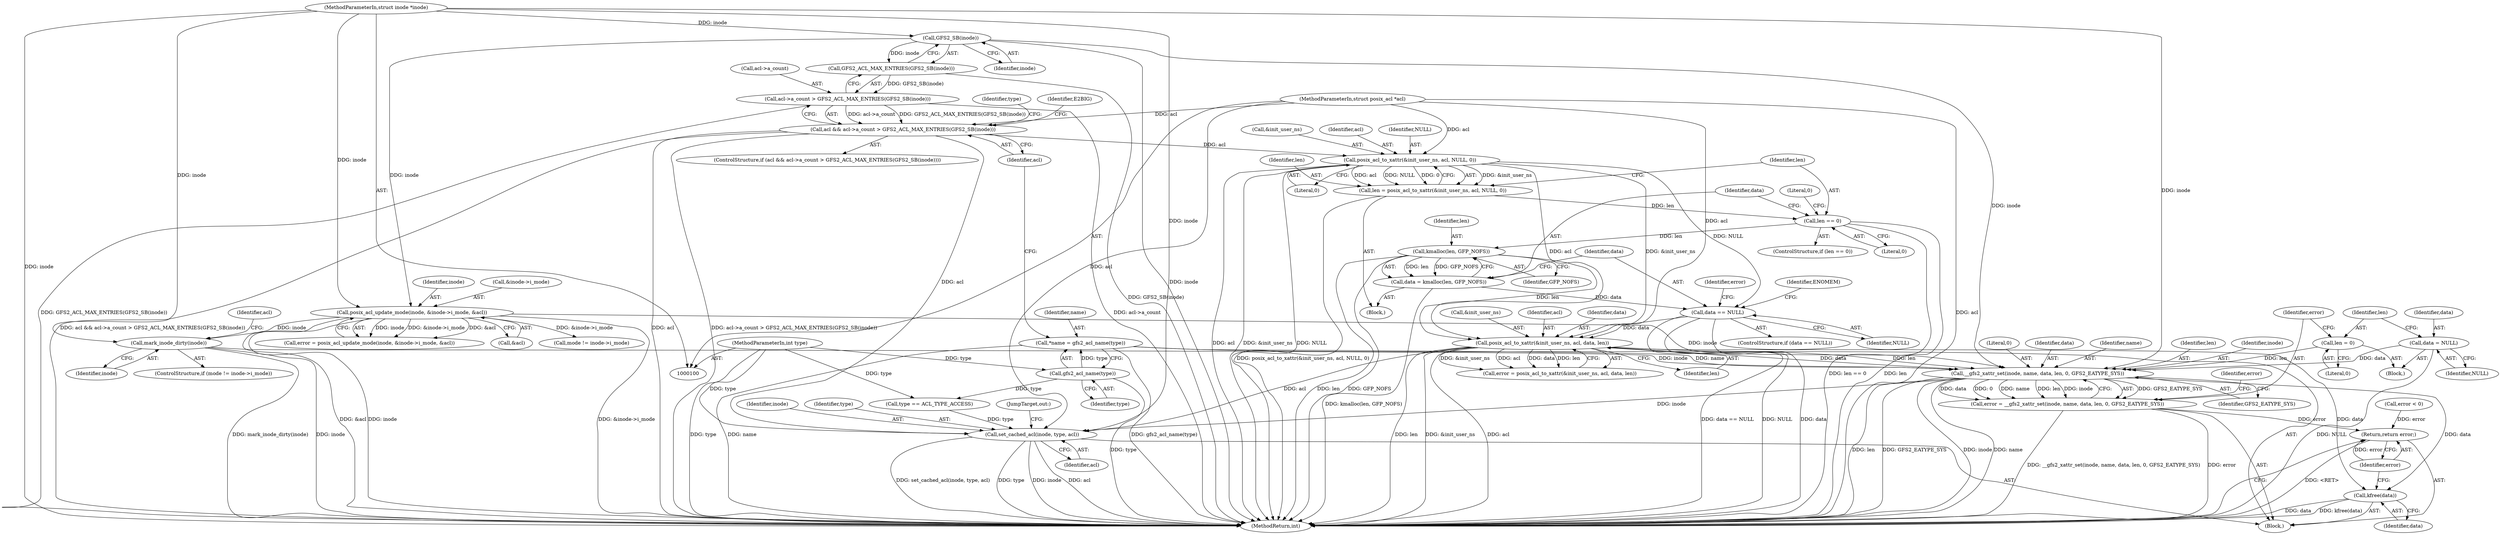 digraph "0_linux_073931017b49d9458aa351605b43a7e34598caef_5@pointer" {
"1000211" [label="(Call,__gfs2_xattr_set(inode, name, data, len, 0, GFS2_EATYPE_SYS))"];
"1000139" [label="(Call,posix_acl_update_mode(inode, &inode->i_mode, &acl))"];
"1000121" [label="(Call,GFS2_SB(inode))"];
"1000101" [label="(MethodParameterIn,struct inode *inode)"];
"1000157" [label="(Call,mark_inode_dirty(inode))"];
"1000109" [label="(Call,*name = gfs2_acl_name(type))"];
"1000111" [label="(Call,gfs2_acl_name(type))"];
"1000103" [label="(MethodParameterIn,int type)"];
"1000190" [label="(Call,posix_acl_to_xattr(&init_user_ns, acl, data, len))"];
"1000164" [label="(Call,posix_acl_to_xattr(&init_user_ns, acl, NULL, 0))"];
"1000114" [label="(Call,acl && acl->a_count > GFS2_ACL_MAX_ENTRIES(GFS2_SB(inode)))"];
"1000102" [label="(MethodParameterIn,struct posix_acl *acl)"];
"1000116" [label="(Call,acl->a_count > GFS2_ACL_MAX_ENTRIES(GFS2_SB(inode)))"];
"1000120" [label="(Call,GFS2_ACL_MAX_ENTRIES(GFS2_SB(inode)))"];
"1000182" [label="(Call,data == NULL)"];
"1000176" [label="(Call,data = kmalloc(len, GFP_NOFS))"];
"1000178" [label="(Call,kmalloc(len, GFP_NOFS))"];
"1000171" [label="(Call,len == 0)"];
"1000162" [label="(Call,len = posix_acl_to_xattr(&init_user_ns, acl, NULL, 0))"];
"1000203" [label="(Call,data = NULL)"];
"1000206" [label="(Call,len = 0)"];
"1000209" [label="(Call,error = __gfs2_xattr_set(inode, name, data, len, 0, GFS2_EATYPE_SYS))"];
"1000228" [label="(Return,return error;)"];
"1000221" [label="(Call,set_cached_acl(inode, type, acl))"];
"1000226" [label="(Call,kfree(data))"];
"1000189" [label="(Identifier,error)"];
"1000109" [label="(Call,*name = gfs2_acl_name(type))"];
"1000117" [label="(Call,acl->a_count)"];
"1000114" [label="(Call,acl && acl->a_count > GFS2_ACL_MAX_ENTRIES(GFS2_SB(inode)))"];
"1000197" [label="(Call,error < 0)"];
"1000120" [label="(Call,GFS2_ACL_MAX_ENTRIES(GFS2_SB(inode)))"];
"1000180" [label="(Identifier,GFP_NOFS)"];
"1000127" [label="(Call,type == ACL_TYPE_ACCESS)"];
"1000207" [label="(Identifier,len)"];
"1000230" [label="(MethodReturn,int)"];
"1000191" [label="(Call,&init_user_ns)"];
"1000137" [label="(Call,error = posix_acl_update_mode(inode, &inode->i_mode, &acl))"];
"1000176" [label="(Call,data = kmalloc(len, GFP_NOFS))"];
"1000187" [label="(Identifier,ENOMEM)"];
"1000128" [label="(Identifier,type)"];
"1000175" [label="(Literal,0)"];
"1000161" [label="(Block,)"];
"1000158" [label="(Identifier,inode)"];
"1000139" [label="(Call,posix_acl_update_mode(inode, &inode->i_mode, &acl))"];
"1000122" [label="(Identifier,inode)"];
"1000103" [label="(MethodParameterIn,int type)"];
"1000162" [label="(Call,len = posix_acl_to_xattr(&init_user_ns, acl, NULL, 0))"];
"1000104" [label="(Block,)"];
"1000188" [label="(Call,error = posix_acl_to_xattr(&init_user_ns, acl, data, len))"];
"1000116" [label="(Call,acl->a_count > GFS2_ACL_MAX_ENTRIES(GFS2_SB(inode)))"];
"1000226" [label="(Call,kfree(data))"];
"1000206" [label="(Call,len = 0)"];
"1000125" [label="(Identifier,E2BIG)"];
"1000102" [label="(MethodParameterIn,struct posix_acl *acl)"];
"1000204" [label="(Identifier,data)"];
"1000101" [label="(MethodParameterIn,struct inode *inode)"];
"1000182" [label="(Call,data == NULL)"];
"1000179" [label="(Identifier,len)"];
"1000212" [label="(Identifier,inode)"];
"1000205" [label="(Identifier,NULL)"];
"1000178" [label="(Call,kmalloc(len, GFP_NOFS))"];
"1000173" [label="(Literal,0)"];
"1000112" [label="(Identifier,type)"];
"1000227" [label="(Identifier,data)"];
"1000216" [label="(Literal,0)"];
"1000165" [label="(Call,&init_user_ns)"];
"1000224" [label="(Identifier,acl)"];
"1000172" [label="(Identifier,len)"];
"1000222" [label="(Identifier,inode)"];
"1000217" [label="(Identifier,GFS2_EATYPE_SYS)"];
"1000209" [label="(Call,error = __gfs2_xattr_set(inode, name, data, len, 0, GFS2_EATYPE_SYS))"];
"1000169" [label="(Literal,0)"];
"1000164" [label="(Call,posix_acl_to_xattr(&init_user_ns, acl, NULL, 0))"];
"1000160" [label="(Identifier,acl)"];
"1000140" [label="(Identifier,inode)"];
"1000184" [label="(Identifier,NULL)"];
"1000221" [label="(Call,set_cached_acl(inode, type, acl))"];
"1000151" [label="(ControlStructure,if (mode != inode->i_mode))"];
"1000110" [label="(Identifier,name)"];
"1000115" [label="(Identifier,acl)"];
"1000113" [label="(ControlStructure,if (acl && acl->a_count > GFS2_ACL_MAX_ENTRIES(GFS2_SB(inode))))"];
"1000141" [label="(Call,&inode->i_mode)"];
"1000193" [label="(Identifier,acl)"];
"1000190" [label="(Call,posix_acl_to_xattr(&init_user_ns, acl, data, len))"];
"1000208" [label="(Literal,0)"];
"1000211" [label="(Call,__gfs2_xattr_set(inode, name, data, len, 0, GFS2_EATYPE_SYS))"];
"1000183" [label="(Identifier,data)"];
"1000195" [label="(Identifier,len)"];
"1000210" [label="(Identifier,error)"];
"1000214" [label="(Identifier,data)"];
"1000203" [label="(Call,data = NULL)"];
"1000177" [label="(Identifier,data)"];
"1000171" [label="(Call,len == 0)"];
"1000202" [label="(Block,)"];
"1000111" [label="(Call,gfs2_acl_name(type))"];
"1000219" [label="(Identifier,error)"];
"1000145" [label="(Call,&acl)"];
"1000170" [label="(ControlStructure,if (len == 0))"];
"1000163" [label="(Identifier,len)"];
"1000223" [label="(Identifier,type)"];
"1000157" [label="(Call,mark_inode_dirty(inode))"];
"1000167" [label="(Identifier,acl)"];
"1000194" [label="(Identifier,data)"];
"1000225" [label="(JumpTarget,out:)"];
"1000213" [label="(Identifier,name)"];
"1000168" [label="(Identifier,NULL)"];
"1000152" [label="(Call,mode != inode->i_mode)"];
"1000228" [label="(Return,return error;)"];
"1000181" [label="(ControlStructure,if (data == NULL))"];
"1000215" [label="(Identifier,len)"];
"1000229" [label="(Identifier,error)"];
"1000121" [label="(Call,GFS2_SB(inode))"];
"1000211" -> "1000209"  [label="AST: "];
"1000211" -> "1000217"  [label="CFG: "];
"1000212" -> "1000211"  [label="AST: "];
"1000213" -> "1000211"  [label="AST: "];
"1000214" -> "1000211"  [label="AST: "];
"1000215" -> "1000211"  [label="AST: "];
"1000216" -> "1000211"  [label="AST: "];
"1000217" -> "1000211"  [label="AST: "];
"1000209" -> "1000211"  [label="CFG: "];
"1000211" -> "1000230"  [label="DDG: len"];
"1000211" -> "1000230"  [label="DDG: GFS2_EATYPE_SYS"];
"1000211" -> "1000230"  [label="DDG: inode"];
"1000211" -> "1000230"  [label="DDG: name"];
"1000211" -> "1000209"  [label="DDG: GFS2_EATYPE_SYS"];
"1000211" -> "1000209"  [label="DDG: data"];
"1000211" -> "1000209"  [label="DDG: 0"];
"1000211" -> "1000209"  [label="DDG: name"];
"1000211" -> "1000209"  [label="DDG: len"];
"1000211" -> "1000209"  [label="DDG: inode"];
"1000139" -> "1000211"  [label="DDG: inode"];
"1000157" -> "1000211"  [label="DDG: inode"];
"1000121" -> "1000211"  [label="DDG: inode"];
"1000101" -> "1000211"  [label="DDG: inode"];
"1000109" -> "1000211"  [label="DDG: name"];
"1000190" -> "1000211"  [label="DDG: data"];
"1000190" -> "1000211"  [label="DDG: len"];
"1000203" -> "1000211"  [label="DDG: data"];
"1000206" -> "1000211"  [label="DDG: len"];
"1000211" -> "1000221"  [label="DDG: inode"];
"1000211" -> "1000226"  [label="DDG: data"];
"1000139" -> "1000137"  [label="AST: "];
"1000139" -> "1000145"  [label="CFG: "];
"1000140" -> "1000139"  [label="AST: "];
"1000141" -> "1000139"  [label="AST: "];
"1000145" -> "1000139"  [label="AST: "];
"1000137" -> "1000139"  [label="CFG: "];
"1000139" -> "1000230"  [label="DDG: &inode->i_mode"];
"1000139" -> "1000230"  [label="DDG: inode"];
"1000139" -> "1000230"  [label="DDG: &acl"];
"1000139" -> "1000137"  [label="DDG: inode"];
"1000139" -> "1000137"  [label="DDG: &inode->i_mode"];
"1000139" -> "1000137"  [label="DDG: &acl"];
"1000121" -> "1000139"  [label="DDG: inode"];
"1000101" -> "1000139"  [label="DDG: inode"];
"1000139" -> "1000152"  [label="DDG: &inode->i_mode"];
"1000139" -> "1000157"  [label="DDG: inode"];
"1000121" -> "1000120"  [label="AST: "];
"1000121" -> "1000122"  [label="CFG: "];
"1000122" -> "1000121"  [label="AST: "];
"1000120" -> "1000121"  [label="CFG: "];
"1000121" -> "1000230"  [label="DDG: inode"];
"1000121" -> "1000120"  [label="DDG: inode"];
"1000101" -> "1000121"  [label="DDG: inode"];
"1000101" -> "1000100"  [label="AST: "];
"1000101" -> "1000230"  [label="DDG: inode"];
"1000101" -> "1000157"  [label="DDG: inode"];
"1000101" -> "1000221"  [label="DDG: inode"];
"1000157" -> "1000151"  [label="AST: "];
"1000157" -> "1000158"  [label="CFG: "];
"1000158" -> "1000157"  [label="AST: "];
"1000160" -> "1000157"  [label="CFG: "];
"1000157" -> "1000230"  [label="DDG: mark_inode_dirty(inode)"];
"1000157" -> "1000230"  [label="DDG: inode"];
"1000109" -> "1000104"  [label="AST: "];
"1000109" -> "1000111"  [label="CFG: "];
"1000110" -> "1000109"  [label="AST: "];
"1000111" -> "1000109"  [label="AST: "];
"1000115" -> "1000109"  [label="CFG: "];
"1000109" -> "1000230"  [label="DDG: name"];
"1000109" -> "1000230"  [label="DDG: gfs2_acl_name(type)"];
"1000111" -> "1000109"  [label="DDG: type"];
"1000111" -> "1000112"  [label="CFG: "];
"1000112" -> "1000111"  [label="AST: "];
"1000111" -> "1000230"  [label="DDG: type"];
"1000103" -> "1000111"  [label="DDG: type"];
"1000111" -> "1000127"  [label="DDG: type"];
"1000103" -> "1000100"  [label="AST: "];
"1000103" -> "1000230"  [label="DDG: type"];
"1000103" -> "1000127"  [label="DDG: type"];
"1000103" -> "1000221"  [label="DDG: type"];
"1000190" -> "1000188"  [label="AST: "];
"1000190" -> "1000195"  [label="CFG: "];
"1000191" -> "1000190"  [label="AST: "];
"1000193" -> "1000190"  [label="AST: "];
"1000194" -> "1000190"  [label="AST: "];
"1000195" -> "1000190"  [label="AST: "];
"1000188" -> "1000190"  [label="CFG: "];
"1000190" -> "1000230"  [label="DDG: len"];
"1000190" -> "1000230"  [label="DDG: &init_user_ns"];
"1000190" -> "1000230"  [label="DDG: acl"];
"1000190" -> "1000188"  [label="DDG: &init_user_ns"];
"1000190" -> "1000188"  [label="DDG: acl"];
"1000190" -> "1000188"  [label="DDG: data"];
"1000190" -> "1000188"  [label="DDG: len"];
"1000164" -> "1000190"  [label="DDG: &init_user_ns"];
"1000164" -> "1000190"  [label="DDG: acl"];
"1000102" -> "1000190"  [label="DDG: acl"];
"1000182" -> "1000190"  [label="DDG: data"];
"1000178" -> "1000190"  [label="DDG: len"];
"1000190" -> "1000221"  [label="DDG: acl"];
"1000190" -> "1000226"  [label="DDG: data"];
"1000164" -> "1000162"  [label="AST: "];
"1000164" -> "1000169"  [label="CFG: "];
"1000165" -> "1000164"  [label="AST: "];
"1000167" -> "1000164"  [label="AST: "];
"1000168" -> "1000164"  [label="AST: "];
"1000169" -> "1000164"  [label="AST: "];
"1000162" -> "1000164"  [label="CFG: "];
"1000164" -> "1000230"  [label="DDG: NULL"];
"1000164" -> "1000230"  [label="DDG: acl"];
"1000164" -> "1000230"  [label="DDG: &init_user_ns"];
"1000164" -> "1000162"  [label="DDG: &init_user_ns"];
"1000164" -> "1000162"  [label="DDG: acl"];
"1000164" -> "1000162"  [label="DDG: NULL"];
"1000164" -> "1000162"  [label="DDG: 0"];
"1000114" -> "1000164"  [label="DDG: acl"];
"1000102" -> "1000164"  [label="DDG: acl"];
"1000164" -> "1000182"  [label="DDG: NULL"];
"1000114" -> "1000113"  [label="AST: "];
"1000114" -> "1000115"  [label="CFG: "];
"1000114" -> "1000116"  [label="CFG: "];
"1000115" -> "1000114"  [label="AST: "];
"1000116" -> "1000114"  [label="AST: "];
"1000125" -> "1000114"  [label="CFG: "];
"1000128" -> "1000114"  [label="CFG: "];
"1000114" -> "1000230"  [label="DDG: acl && acl->a_count > GFS2_ACL_MAX_ENTRIES(GFS2_SB(inode))"];
"1000114" -> "1000230"  [label="DDG: acl"];
"1000114" -> "1000230"  [label="DDG: acl->a_count > GFS2_ACL_MAX_ENTRIES(GFS2_SB(inode))"];
"1000102" -> "1000114"  [label="DDG: acl"];
"1000116" -> "1000114"  [label="DDG: acl->a_count"];
"1000116" -> "1000114"  [label="DDG: GFS2_ACL_MAX_ENTRIES(GFS2_SB(inode))"];
"1000114" -> "1000221"  [label="DDG: acl"];
"1000102" -> "1000100"  [label="AST: "];
"1000102" -> "1000230"  [label="DDG: acl"];
"1000102" -> "1000221"  [label="DDG: acl"];
"1000116" -> "1000120"  [label="CFG: "];
"1000117" -> "1000116"  [label="AST: "];
"1000120" -> "1000116"  [label="AST: "];
"1000116" -> "1000230"  [label="DDG: acl->a_count"];
"1000116" -> "1000230"  [label="DDG: GFS2_ACL_MAX_ENTRIES(GFS2_SB(inode))"];
"1000120" -> "1000116"  [label="DDG: GFS2_SB(inode)"];
"1000120" -> "1000230"  [label="DDG: GFS2_SB(inode)"];
"1000182" -> "1000181"  [label="AST: "];
"1000182" -> "1000184"  [label="CFG: "];
"1000183" -> "1000182"  [label="AST: "];
"1000184" -> "1000182"  [label="AST: "];
"1000187" -> "1000182"  [label="CFG: "];
"1000189" -> "1000182"  [label="CFG: "];
"1000182" -> "1000230"  [label="DDG: data == NULL"];
"1000182" -> "1000230"  [label="DDG: NULL"];
"1000182" -> "1000230"  [label="DDG: data"];
"1000176" -> "1000182"  [label="DDG: data"];
"1000176" -> "1000161"  [label="AST: "];
"1000176" -> "1000178"  [label="CFG: "];
"1000177" -> "1000176"  [label="AST: "];
"1000178" -> "1000176"  [label="AST: "];
"1000183" -> "1000176"  [label="CFG: "];
"1000176" -> "1000230"  [label="DDG: kmalloc(len, GFP_NOFS)"];
"1000178" -> "1000176"  [label="DDG: len"];
"1000178" -> "1000176"  [label="DDG: GFP_NOFS"];
"1000178" -> "1000180"  [label="CFG: "];
"1000179" -> "1000178"  [label="AST: "];
"1000180" -> "1000178"  [label="AST: "];
"1000178" -> "1000230"  [label="DDG: len"];
"1000178" -> "1000230"  [label="DDG: GFP_NOFS"];
"1000171" -> "1000178"  [label="DDG: len"];
"1000171" -> "1000170"  [label="AST: "];
"1000171" -> "1000173"  [label="CFG: "];
"1000172" -> "1000171"  [label="AST: "];
"1000173" -> "1000171"  [label="AST: "];
"1000175" -> "1000171"  [label="CFG: "];
"1000177" -> "1000171"  [label="CFG: "];
"1000171" -> "1000230"  [label="DDG: len"];
"1000171" -> "1000230"  [label="DDG: len == 0"];
"1000162" -> "1000171"  [label="DDG: len"];
"1000162" -> "1000161"  [label="AST: "];
"1000163" -> "1000162"  [label="AST: "];
"1000172" -> "1000162"  [label="CFG: "];
"1000162" -> "1000230"  [label="DDG: posix_acl_to_xattr(&init_user_ns, acl, NULL, 0)"];
"1000203" -> "1000202"  [label="AST: "];
"1000203" -> "1000205"  [label="CFG: "];
"1000204" -> "1000203"  [label="AST: "];
"1000205" -> "1000203"  [label="AST: "];
"1000207" -> "1000203"  [label="CFG: "];
"1000203" -> "1000230"  [label="DDG: NULL"];
"1000206" -> "1000202"  [label="AST: "];
"1000206" -> "1000208"  [label="CFG: "];
"1000207" -> "1000206"  [label="AST: "];
"1000208" -> "1000206"  [label="AST: "];
"1000210" -> "1000206"  [label="CFG: "];
"1000209" -> "1000104"  [label="AST: "];
"1000210" -> "1000209"  [label="AST: "];
"1000219" -> "1000209"  [label="CFG: "];
"1000209" -> "1000230"  [label="DDG: error"];
"1000209" -> "1000230"  [label="DDG: __gfs2_xattr_set(inode, name, data, len, 0, GFS2_EATYPE_SYS)"];
"1000209" -> "1000228"  [label="DDG: error"];
"1000228" -> "1000104"  [label="AST: "];
"1000228" -> "1000229"  [label="CFG: "];
"1000229" -> "1000228"  [label="AST: "];
"1000230" -> "1000228"  [label="CFG: "];
"1000228" -> "1000230"  [label="DDG: <RET>"];
"1000229" -> "1000228"  [label="DDG: error"];
"1000197" -> "1000228"  [label="DDG: error"];
"1000221" -> "1000104"  [label="AST: "];
"1000221" -> "1000224"  [label="CFG: "];
"1000222" -> "1000221"  [label="AST: "];
"1000223" -> "1000221"  [label="AST: "];
"1000224" -> "1000221"  [label="AST: "];
"1000225" -> "1000221"  [label="CFG: "];
"1000221" -> "1000230"  [label="DDG: set_cached_acl(inode, type, acl)"];
"1000221" -> "1000230"  [label="DDG: type"];
"1000221" -> "1000230"  [label="DDG: inode"];
"1000221" -> "1000230"  [label="DDG: acl"];
"1000127" -> "1000221"  [label="DDG: type"];
"1000226" -> "1000104"  [label="AST: "];
"1000226" -> "1000227"  [label="CFG: "];
"1000227" -> "1000226"  [label="AST: "];
"1000229" -> "1000226"  [label="CFG: "];
"1000226" -> "1000230"  [label="DDG: kfree(data)"];
"1000226" -> "1000230"  [label="DDG: data"];
}
